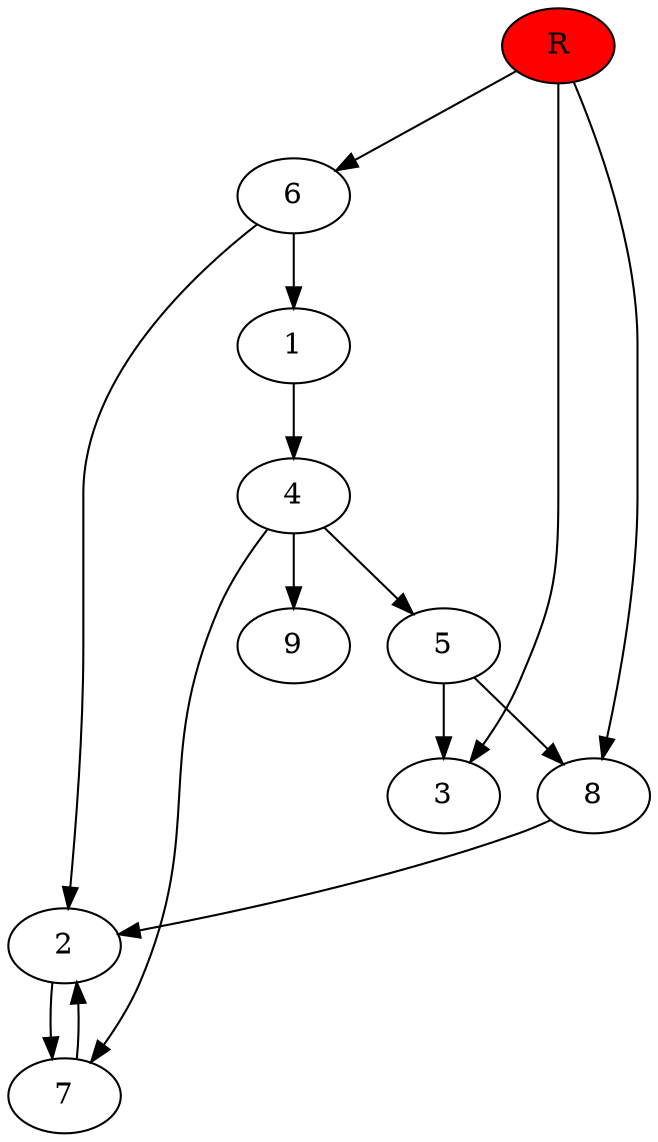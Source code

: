 digraph prb57019 {
	1
	2
	3
	4
	5
	6
	7
	8
	R [fillcolor="#ff0000" style=filled]
	1 -> 4
	2 -> 7
	4 -> 5
	4 -> 7
	4 -> 9
	5 -> 3
	5 -> 8
	6 -> 1
	6 -> 2
	7 -> 2
	8 -> 2
	R -> 3
	R -> 6
	R -> 8
}
